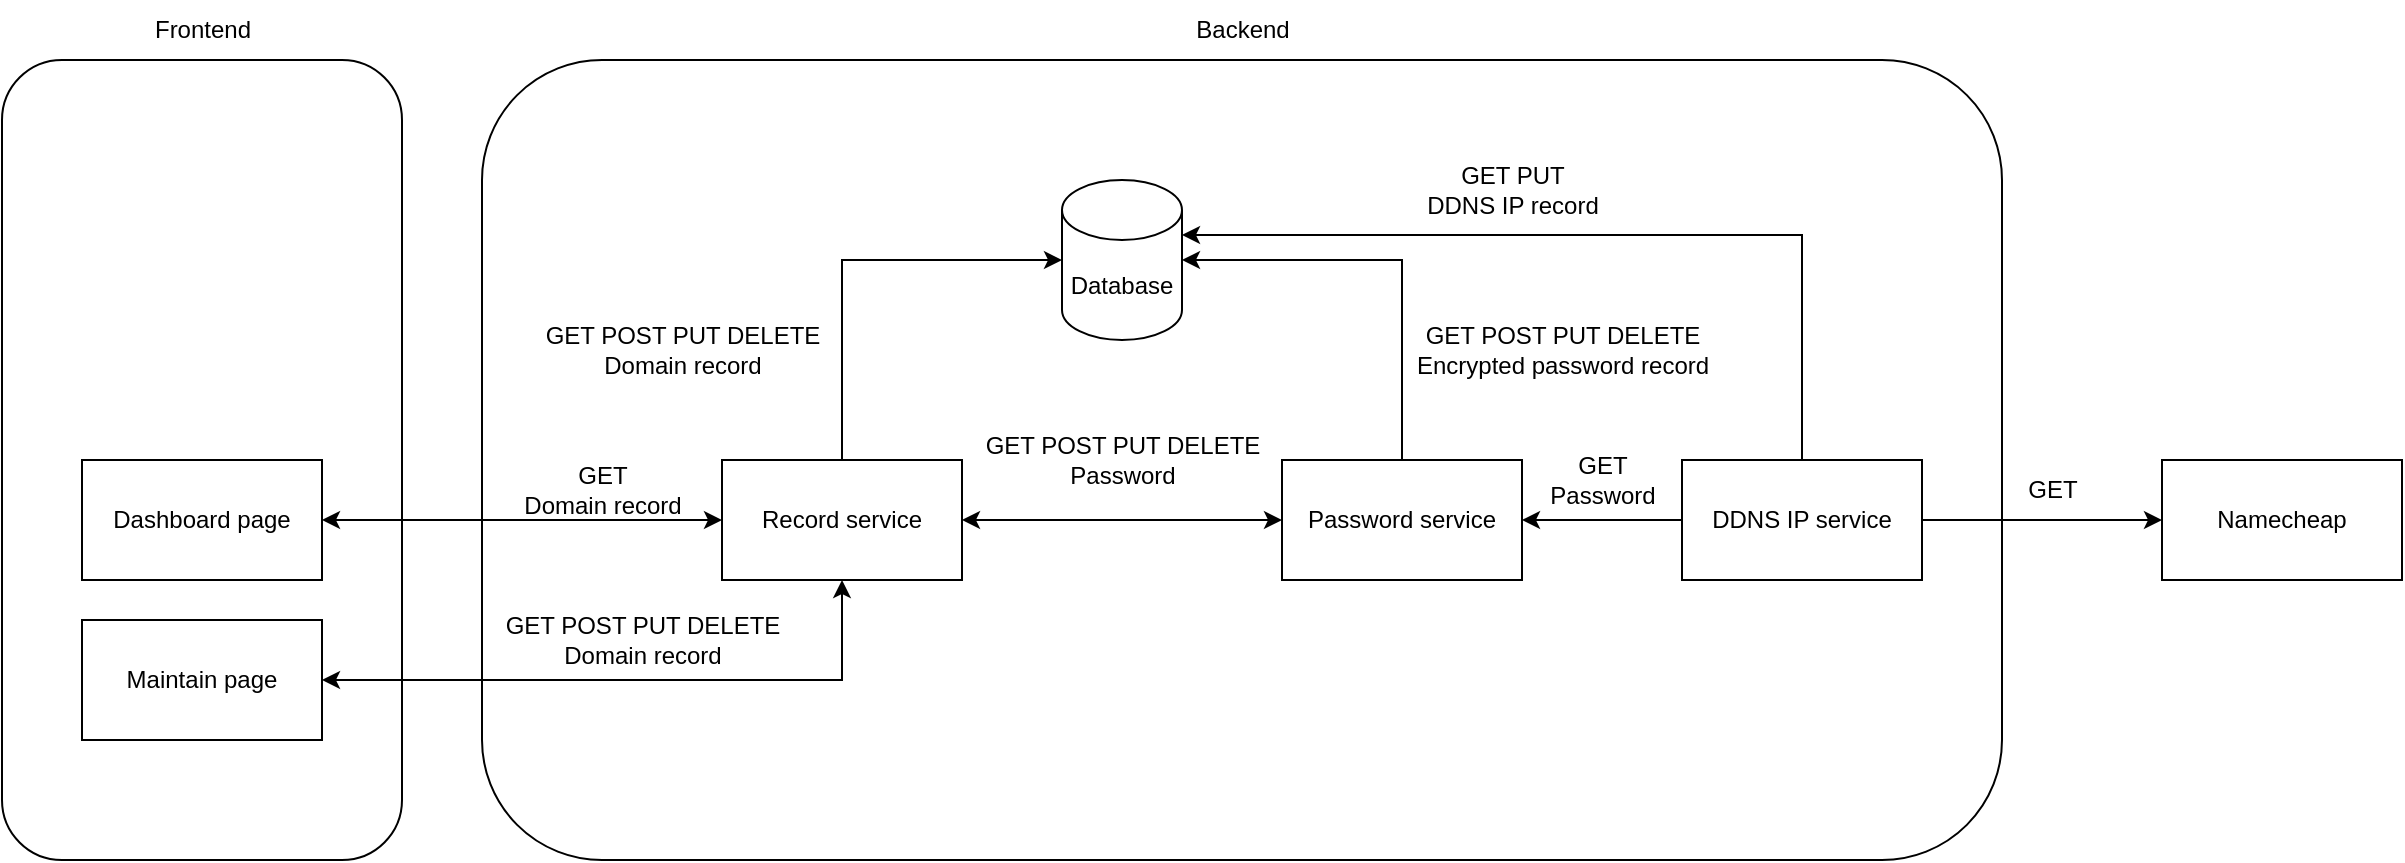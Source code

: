 <mxfile version="24.7.5">
  <diagram name="system-design" id="kjg67T9qdXq7BHTLjgKS">
    <mxGraphModel dx="1434" dy="1936" grid="1" gridSize="10" guides="1" tooltips="1" connect="1" arrows="1" fold="1" page="1" pageScale="1" pageWidth="850" pageHeight="1100" math="0" shadow="0">
      <root>
        <mxCell id="0" />
        <mxCell id="1" parent="0" />
        <mxCell id="DIkA2xlQ3GwVbo-LWIOJ-31" value="" style="rounded=1;whiteSpace=wrap;html=1;" vertex="1" parent="1">
          <mxGeometry x="360" width="760" height="400" as="geometry" />
        </mxCell>
        <mxCell id="DIkA2xlQ3GwVbo-LWIOJ-2" value="" style="rounded=1;whiteSpace=wrap;html=1;" vertex="1" parent="1">
          <mxGeometry x="120" width="200" height="400" as="geometry" />
        </mxCell>
        <mxCell id="DIkA2xlQ3GwVbo-LWIOJ-9" style="edgeStyle=orthogonalEdgeStyle;rounded=0;orthogonalLoop=1;jettySize=auto;html=1;entryX=0;entryY=0.5;entryDx=0;entryDy=0;startArrow=classic;startFill=1;" edge="1" parent="1" source="DIkA2xlQ3GwVbo-LWIOJ-3" target="DIkA2xlQ3GwVbo-LWIOJ-6">
          <mxGeometry relative="1" as="geometry" />
        </mxCell>
        <mxCell id="DIkA2xlQ3GwVbo-LWIOJ-3" value="Dashboard page" style="rounded=0;whiteSpace=wrap;html=1;" vertex="1" parent="1">
          <mxGeometry x="160" y="200" width="120" height="60" as="geometry" />
        </mxCell>
        <mxCell id="DIkA2xlQ3GwVbo-LWIOJ-11" style="edgeStyle=orthogonalEdgeStyle;rounded=0;orthogonalLoop=1;jettySize=auto;html=1;entryX=0.5;entryY=1;entryDx=0;entryDy=0;startArrow=classic;startFill=1;" edge="1" parent="1" source="DIkA2xlQ3GwVbo-LWIOJ-4" target="DIkA2xlQ3GwVbo-LWIOJ-6">
          <mxGeometry relative="1" as="geometry" />
        </mxCell>
        <mxCell id="DIkA2xlQ3GwVbo-LWIOJ-4" value="Maintain page" style="rounded=0;whiteSpace=wrap;html=1;" vertex="1" parent="1">
          <mxGeometry x="160" y="280" width="120" height="60" as="geometry" />
        </mxCell>
        <mxCell id="DIkA2xlQ3GwVbo-LWIOJ-17" style="edgeStyle=orthogonalEdgeStyle;rounded=0;orthogonalLoop=1;jettySize=auto;html=1;entryX=0;entryY=0.5;entryDx=0;entryDy=0;startArrow=classic;startFill=1;" edge="1" parent="1" source="DIkA2xlQ3GwVbo-LWIOJ-6" target="DIkA2xlQ3GwVbo-LWIOJ-16">
          <mxGeometry relative="1" as="geometry" />
        </mxCell>
        <mxCell id="DIkA2xlQ3GwVbo-LWIOJ-6" value="Record service" style="rounded=0;whiteSpace=wrap;html=1;" vertex="1" parent="1">
          <mxGeometry x="480" y="200" width="120" height="60" as="geometry" />
        </mxCell>
        <mxCell id="DIkA2xlQ3GwVbo-LWIOJ-10" value="GET&lt;div&gt;Domain record&lt;/div&gt;" style="text;html=1;align=center;verticalAlign=middle;resizable=0;points=[];autosize=1;strokeColor=none;fillColor=none;" vertex="1" parent="1">
          <mxGeometry x="370" y="195" width="100" height="40" as="geometry" />
        </mxCell>
        <mxCell id="DIkA2xlQ3GwVbo-LWIOJ-12" value="GET POST PUT DELETE&lt;div&gt;Domain record&lt;/div&gt;" style="text;html=1;align=center;verticalAlign=middle;resizable=0;points=[];autosize=1;strokeColor=none;fillColor=none;" vertex="1" parent="1">
          <mxGeometry x="360" y="270" width="160" height="40" as="geometry" />
        </mxCell>
        <mxCell id="DIkA2xlQ3GwVbo-LWIOJ-23" style="edgeStyle=orthogonalEdgeStyle;rounded=0;orthogonalLoop=1;jettySize=auto;html=1;entryX=1;entryY=0.5;entryDx=0;entryDy=0;" edge="1" parent="1" source="DIkA2xlQ3GwVbo-LWIOJ-13" target="DIkA2xlQ3GwVbo-LWIOJ-16">
          <mxGeometry relative="1" as="geometry" />
        </mxCell>
        <mxCell id="DIkA2xlQ3GwVbo-LWIOJ-32" style="edgeStyle=orthogonalEdgeStyle;rounded=0;orthogonalLoop=1;jettySize=auto;html=1;entryX=0;entryY=0.5;entryDx=0;entryDy=0;" edge="1" parent="1" source="DIkA2xlQ3GwVbo-LWIOJ-13" target="DIkA2xlQ3GwVbo-LWIOJ-14">
          <mxGeometry relative="1" as="geometry" />
        </mxCell>
        <mxCell id="DIkA2xlQ3GwVbo-LWIOJ-13" value="DDNS IP service" style="rounded=0;whiteSpace=wrap;html=1;" vertex="1" parent="1">
          <mxGeometry x="960" y="200" width="120" height="60" as="geometry" />
        </mxCell>
        <mxCell id="DIkA2xlQ3GwVbo-LWIOJ-14" value="Namecheap" style="rounded=0;whiteSpace=wrap;html=1;" vertex="1" parent="1">
          <mxGeometry x="1200" y="200" width="120" height="60" as="geometry" />
        </mxCell>
        <mxCell id="DIkA2xlQ3GwVbo-LWIOJ-15" value="Database" style="shape=cylinder3;whiteSpace=wrap;html=1;boundedLbl=1;backgroundOutline=1;size=15;" vertex="1" parent="1">
          <mxGeometry x="650" y="60" width="60" height="80" as="geometry" />
        </mxCell>
        <mxCell id="DIkA2xlQ3GwVbo-LWIOJ-16" value="Password service" style="rounded=0;whiteSpace=wrap;html=1;" vertex="1" parent="1">
          <mxGeometry x="760" y="200" width="120" height="60" as="geometry" />
        </mxCell>
        <mxCell id="DIkA2xlQ3GwVbo-LWIOJ-18" value="GET POST PUT DELETE&lt;div&gt;Password&lt;/div&gt;" style="text;html=1;align=center;verticalAlign=middle;resizable=0;points=[];autosize=1;strokeColor=none;fillColor=none;" vertex="1" parent="1">
          <mxGeometry x="600" y="180" width="160" height="40" as="geometry" />
        </mxCell>
        <mxCell id="DIkA2xlQ3GwVbo-LWIOJ-24" value="GET&lt;div&gt;Password&lt;/div&gt;" style="text;html=1;align=center;verticalAlign=middle;resizable=0;points=[];autosize=1;strokeColor=none;fillColor=none;" vertex="1" parent="1">
          <mxGeometry x="880" y="190" width="80" height="40" as="geometry" />
        </mxCell>
        <mxCell id="DIkA2xlQ3GwVbo-LWIOJ-25" style="edgeStyle=orthogonalEdgeStyle;rounded=0;orthogonalLoop=1;jettySize=auto;html=1;entryX=0;entryY=0.5;entryDx=0;entryDy=0;entryPerimeter=0;" edge="1" parent="1" source="DIkA2xlQ3GwVbo-LWIOJ-6" target="DIkA2xlQ3GwVbo-LWIOJ-15">
          <mxGeometry relative="1" as="geometry">
            <Array as="points">
              <mxPoint x="540" y="100" />
            </Array>
          </mxGeometry>
        </mxCell>
        <mxCell id="DIkA2xlQ3GwVbo-LWIOJ-26" style="edgeStyle=orthogonalEdgeStyle;rounded=0;orthogonalLoop=1;jettySize=auto;html=1;entryX=1;entryY=0.5;entryDx=0;entryDy=0;entryPerimeter=0;" edge="1" parent="1" source="DIkA2xlQ3GwVbo-LWIOJ-16" target="DIkA2xlQ3GwVbo-LWIOJ-15">
          <mxGeometry relative="1" as="geometry">
            <Array as="points">
              <mxPoint x="820" y="100" />
            </Array>
          </mxGeometry>
        </mxCell>
        <mxCell id="DIkA2xlQ3GwVbo-LWIOJ-27" style="edgeStyle=orthogonalEdgeStyle;rounded=0;orthogonalLoop=1;jettySize=auto;html=1;entryX=1;entryY=0;entryDx=0;entryDy=27.5;entryPerimeter=0;" edge="1" parent="1" source="DIkA2xlQ3GwVbo-LWIOJ-13" target="DIkA2xlQ3GwVbo-LWIOJ-15">
          <mxGeometry relative="1" as="geometry">
            <Array as="points">
              <mxPoint x="1020" y="88" />
            </Array>
          </mxGeometry>
        </mxCell>
        <mxCell id="DIkA2xlQ3GwVbo-LWIOJ-28" value="GET POST PUT DELETE&lt;div&gt;Domain record&lt;/div&gt;" style="text;html=1;align=center;verticalAlign=middle;resizable=0;points=[];autosize=1;strokeColor=none;fillColor=none;" vertex="1" parent="1">
          <mxGeometry x="380" y="125" width="160" height="40" as="geometry" />
        </mxCell>
        <mxCell id="DIkA2xlQ3GwVbo-LWIOJ-29" value="GET POST PUT DELETE&lt;div&gt;Encrypted password record&lt;/div&gt;" style="text;html=1;align=center;verticalAlign=middle;resizable=0;points=[];autosize=1;strokeColor=none;fillColor=none;" vertex="1" parent="1">
          <mxGeometry x="815" y="125" width="170" height="40" as="geometry" />
        </mxCell>
        <mxCell id="DIkA2xlQ3GwVbo-LWIOJ-30" value="GET PUT&lt;div&gt;DDNS IP record&lt;/div&gt;" style="text;html=1;align=center;verticalAlign=middle;resizable=0;points=[];autosize=1;strokeColor=none;fillColor=none;" vertex="1" parent="1">
          <mxGeometry x="820" y="45" width="110" height="40" as="geometry" />
        </mxCell>
        <mxCell id="DIkA2xlQ3GwVbo-LWIOJ-33" value="GET" style="text;html=1;align=center;verticalAlign=middle;resizable=0;points=[];autosize=1;strokeColor=none;fillColor=none;" vertex="1" parent="1">
          <mxGeometry x="1120" y="200" width="50" height="30" as="geometry" />
        </mxCell>
        <mxCell id="wVgU7M9r4sYY_hoMEWjV-1" value="Frontend" style="text;html=1;align=center;verticalAlign=middle;resizable=0;points=[];autosize=1;strokeColor=none;fillColor=none;" vertex="1" parent="1">
          <mxGeometry x="185" y="-30" width="70" height="30" as="geometry" />
        </mxCell>
        <mxCell id="wVgU7M9r4sYY_hoMEWjV-2" value="Backend" style="text;html=1;align=center;verticalAlign=middle;resizable=0;points=[];autosize=1;strokeColor=none;fillColor=none;" vertex="1" parent="1">
          <mxGeometry x="705" y="-30" width="70" height="30" as="geometry" />
        </mxCell>
      </root>
    </mxGraphModel>
  </diagram>
</mxfile>
